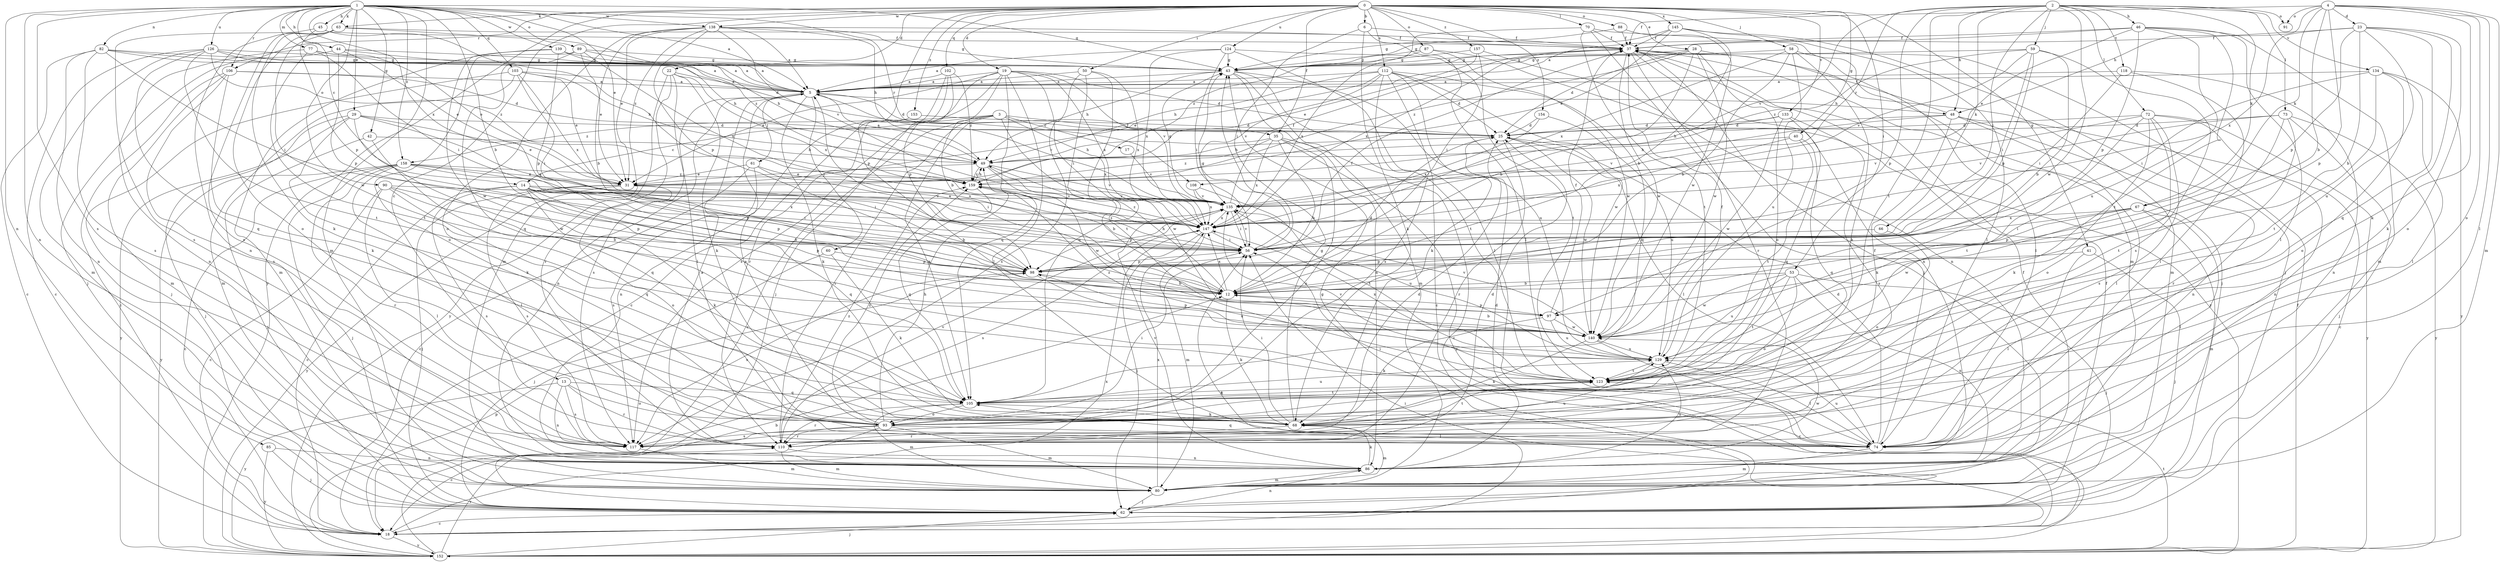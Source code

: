 strict digraph  {
0;
1;
2;
3;
4;
5;
6;
12;
13;
14;
17;
18;
19;
22;
23;
25;
28;
29;
31;
35;
37;
40;
41;
42;
43;
44;
45;
46;
48;
49;
50;
53;
56;
58;
59;
60;
61;
62;
63;
66;
67;
68;
70;
72;
73;
74;
77;
80;
82;
85;
86;
87;
88;
89;
90;
91;
93;
97;
98;
102;
103;
105;
106;
108;
110;
112;
117;
118;
123;
124;
126;
129;
133;
134;
135;
138;
139;
140;
145;
147;
152;
153;
154;
157;
158;
159;
0 -> 6  [label=b];
0 -> 13  [label=c];
0 -> 19  [label=d];
0 -> 22  [label=d];
0 -> 28  [label=e];
0 -> 35  [label=f];
0 -> 40  [label=g];
0 -> 41  [label=g];
0 -> 50  [label=i];
0 -> 53  [label=i];
0 -> 58  [label=j];
0 -> 63  [label=k];
0 -> 70  [label=l];
0 -> 87  [label=o];
0 -> 88  [label=o];
0 -> 97  [label=p];
0 -> 102  [label=q];
0 -> 106  [label=r];
0 -> 112  [label=s];
0 -> 124  [label=u];
0 -> 133  [label=v];
0 -> 138  [label=w];
0 -> 145  [label=x];
0 -> 152  [label=y];
0 -> 153  [label=z];
0 -> 154  [label=z];
0 -> 157  [label=z];
1 -> 5  [label=a];
1 -> 12  [label=b];
1 -> 14  [label=c];
1 -> 29  [label=e];
1 -> 31  [label=e];
1 -> 42  [label=g];
1 -> 43  [label=g];
1 -> 44  [label=h];
1 -> 45  [label=h];
1 -> 63  [label=k];
1 -> 77  [label=m];
1 -> 80  [label=m];
1 -> 82  [label=n];
1 -> 85  [label=n];
1 -> 86  [label=n];
1 -> 89  [label=o];
1 -> 90  [label=o];
1 -> 103  [label=q];
1 -> 106  [label=r];
1 -> 108  [label=r];
1 -> 117  [label=s];
1 -> 126  [label=u];
1 -> 138  [label=w];
1 -> 139  [label=w];
1 -> 147  [label=x];
1 -> 158  [label=z];
2 -> 46  [label=h];
2 -> 48  [label=h];
2 -> 56  [label=i];
2 -> 59  [label=j];
2 -> 66  [label=k];
2 -> 67  [label=k];
2 -> 72  [label=l];
2 -> 73  [label=l];
2 -> 91  [label=o];
2 -> 97  [label=p];
2 -> 108  [label=r];
2 -> 118  [label=t];
2 -> 123  [label=t];
2 -> 134  [label=v];
2 -> 135  [label=v];
2 -> 140  [label=w];
3 -> 14  [label=c];
3 -> 17  [label=c];
3 -> 18  [label=c];
3 -> 35  [label=f];
3 -> 105  [label=q];
3 -> 110  [label=r];
3 -> 140  [label=w];
3 -> 147  [label=x];
3 -> 158  [label=z];
4 -> 12  [label=b];
4 -> 23  [label=d];
4 -> 37  [label=f];
4 -> 48  [label=h];
4 -> 67  [label=k];
4 -> 68  [label=k];
4 -> 74  [label=l];
4 -> 80  [label=m];
4 -> 91  [label=o];
4 -> 93  [label=o];
4 -> 97  [label=p];
5 -> 25  [label=d];
5 -> 48  [label=h];
5 -> 60  [label=j];
5 -> 61  [label=j];
5 -> 68  [label=k];
5 -> 86  [label=n];
5 -> 117  [label=s];
5 -> 135  [label=v];
6 -> 37  [label=f];
6 -> 56  [label=i];
6 -> 68  [label=k];
6 -> 74  [label=l];
12 -> 5  [label=a];
12 -> 25  [label=d];
12 -> 49  [label=h];
12 -> 68  [label=k];
12 -> 97  [label=p];
12 -> 147  [label=x];
13 -> 86  [label=n];
13 -> 93  [label=o];
13 -> 105  [label=q];
13 -> 110  [label=r];
13 -> 117  [label=s];
13 -> 152  [label=y];
14 -> 12  [label=b];
14 -> 18  [label=c];
14 -> 56  [label=i];
14 -> 68  [label=k];
14 -> 97  [label=p];
14 -> 98  [label=p];
14 -> 105  [label=q];
14 -> 117  [label=s];
14 -> 135  [label=v];
14 -> 147  [label=x];
17 -> 135  [label=v];
18 -> 56  [label=i];
18 -> 147  [label=x];
18 -> 152  [label=y];
19 -> 5  [label=a];
19 -> 12  [label=b];
19 -> 25  [label=d];
19 -> 31  [label=e];
19 -> 56  [label=i];
19 -> 62  [label=j];
19 -> 74  [label=l];
19 -> 105  [label=q];
19 -> 117  [label=s];
19 -> 135  [label=v];
19 -> 147  [label=x];
22 -> 5  [label=a];
22 -> 68  [label=k];
22 -> 74  [label=l];
22 -> 110  [label=r];
22 -> 147  [label=x];
22 -> 152  [label=y];
23 -> 12  [label=b];
23 -> 37  [label=f];
23 -> 68  [label=k];
23 -> 93  [label=o];
23 -> 98  [label=p];
23 -> 105  [label=q];
23 -> 129  [label=u];
23 -> 147  [label=x];
25 -> 49  [label=h];
25 -> 74  [label=l];
25 -> 110  [label=r];
25 -> 140  [label=w];
28 -> 12  [label=b];
28 -> 25  [label=d];
28 -> 43  [label=g];
28 -> 80  [label=m];
28 -> 93  [label=o];
28 -> 140  [label=w];
28 -> 159  [label=z];
29 -> 25  [label=d];
29 -> 31  [label=e];
29 -> 62  [label=j];
29 -> 68  [label=k];
29 -> 140  [label=w];
29 -> 147  [label=x];
29 -> 152  [label=y];
31 -> 12  [label=b];
31 -> 62  [label=j];
31 -> 93  [label=o];
31 -> 117  [label=s];
31 -> 152  [label=y];
35 -> 12  [label=b];
35 -> 18  [label=c];
35 -> 49  [label=h];
35 -> 93  [label=o];
35 -> 147  [label=x];
35 -> 152  [label=y];
35 -> 159  [label=z];
37 -> 43  [label=g];
37 -> 62  [label=j];
37 -> 86  [label=n];
37 -> 110  [label=r];
37 -> 140  [label=w];
37 -> 147  [label=x];
40 -> 49  [label=h];
40 -> 105  [label=q];
40 -> 123  [label=t];
40 -> 147  [label=x];
41 -> 62  [label=j];
41 -> 74  [label=l];
41 -> 98  [label=p];
42 -> 49  [label=h];
42 -> 62  [label=j];
42 -> 105  [label=q];
43 -> 5  [label=a];
43 -> 49  [label=h];
43 -> 80  [label=m];
43 -> 86  [label=n];
43 -> 123  [label=t];
43 -> 129  [label=u];
44 -> 5  [label=a];
44 -> 31  [label=e];
44 -> 43  [label=g];
44 -> 62  [label=j];
44 -> 98  [label=p];
45 -> 37  [label=f];
45 -> 98  [label=p];
45 -> 117  [label=s];
45 -> 159  [label=z];
46 -> 5  [label=a];
46 -> 31  [label=e];
46 -> 37  [label=f];
46 -> 74  [label=l];
46 -> 80  [label=m];
46 -> 98  [label=p];
46 -> 123  [label=t];
46 -> 129  [label=u];
48 -> 18  [label=c];
48 -> 25  [label=d];
48 -> 37  [label=f];
48 -> 68  [label=k];
48 -> 74  [label=l];
48 -> 86  [label=n];
48 -> 135  [label=v];
49 -> 5  [label=a];
49 -> 12  [label=b];
49 -> 31  [label=e];
49 -> 135  [label=v];
49 -> 140  [label=w];
49 -> 159  [label=z];
50 -> 5  [label=a];
50 -> 105  [label=q];
50 -> 117  [label=s];
50 -> 123  [label=t];
50 -> 147  [label=x];
53 -> 12  [label=b];
53 -> 62  [label=j];
53 -> 86  [label=n];
53 -> 93  [label=o];
53 -> 123  [label=t];
53 -> 129  [label=u];
53 -> 140  [label=w];
56 -> 43  [label=g];
56 -> 98  [label=p];
56 -> 135  [label=v];
56 -> 159  [label=z];
58 -> 12  [label=b];
58 -> 43  [label=g];
58 -> 68  [label=k];
58 -> 74  [label=l];
58 -> 129  [label=u];
58 -> 147  [label=x];
59 -> 12  [label=b];
59 -> 43  [label=g];
59 -> 56  [label=i];
59 -> 98  [label=p];
59 -> 117  [label=s];
59 -> 135  [label=v];
59 -> 159  [label=z];
60 -> 62  [label=j];
60 -> 68  [label=k];
60 -> 98  [label=p];
61 -> 18  [label=c];
61 -> 31  [label=e];
61 -> 56  [label=i];
61 -> 117  [label=s];
61 -> 147  [label=x];
62 -> 18  [label=c];
62 -> 37  [label=f];
62 -> 43  [label=g];
62 -> 86  [label=n];
63 -> 37  [label=f];
63 -> 68  [label=k];
63 -> 86  [label=n];
63 -> 93  [label=o];
63 -> 117  [label=s];
63 -> 140  [label=w];
63 -> 159  [label=z];
66 -> 56  [label=i];
66 -> 93  [label=o];
67 -> 56  [label=i];
67 -> 74  [label=l];
67 -> 80  [label=m];
67 -> 98  [label=p];
67 -> 140  [label=w];
67 -> 147  [label=x];
68 -> 43  [label=g];
68 -> 56  [label=i];
68 -> 80  [label=m];
68 -> 110  [label=r];
68 -> 123  [label=t];
70 -> 37  [label=f];
70 -> 62  [label=j];
70 -> 80  [label=m];
70 -> 123  [label=t];
70 -> 159  [label=z];
72 -> 25  [label=d];
72 -> 68  [label=k];
72 -> 86  [label=n];
72 -> 93  [label=o];
72 -> 117  [label=s];
72 -> 123  [label=t];
72 -> 135  [label=v];
72 -> 152  [label=y];
73 -> 25  [label=d];
73 -> 62  [label=j];
73 -> 110  [label=r];
73 -> 123  [label=t];
73 -> 135  [label=v];
73 -> 152  [label=y];
74 -> 25  [label=d];
74 -> 37  [label=f];
74 -> 56  [label=i];
74 -> 80  [label=m];
74 -> 105  [label=q];
74 -> 129  [label=u];
77 -> 31  [label=e];
77 -> 43  [label=g];
77 -> 56  [label=i];
77 -> 86  [label=n];
77 -> 123  [label=t];
80 -> 37  [label=f];
80 -> 62  [label=j];
80 -> 147  [label=x];
82 -> 5  [label=a];
82 -> 18  [label=c];
82 -> 25  [label=d];
82 -> 43  [label=g];
82 -> 56  [label=i];
82 -> 86  [label=n];
82 -> 117  [label=s];
85 -> 62  [label=j];
85 -> 86  [label=n];
85 -> 152  [label=y];
86 -> 25  [label=d];
86 -> 68  [label=k];
86 -> 80  [label=m];
86 -> 129  [label=u];
86 -> 135  [label=v];
86 -> 140  [label=w];
87 -> 43  [label=g];
87 -> 140  [label=w];
87 -> 147  [label=x];
87 -> 152  [label=y];
88 -> 37  [label=f];
88 -> 43  [label=g];
88 -> 140  [label=w];
89 -> 31  [label=e];
89 -> 43  [label=g];
89 -> 49  [label=h];
89 -> 93  [label=o];
89 -> 105  [label=q];
89 -> 147  [label=x];
90 -> 12  [label=b];
90 -> 18  [label=c];
90 -> 74  [label=l];
90 -> 98  [label=p];
90 -> 105  [label=q];
90 -> 135  [label=v];
93 -> 5  [label=a];
93 -> 18  [label=c];
93 -> 49  [label=h];
93 -> 56  [label=i];
93 -> 74  [label=l];
93 -> 80  [label=m];
93 -> 110  [label=r];
93 -> 117  [label=s];
93 -> 159  [label=z];
97 -> 37  [label=f];
97 -> 68  [label=k];
97 -> 129  [label=u];
97 -> 140  [label=w];
98 -> 12  [label=b];
98 -> 37  [label=f];
98 -> 117  [label=s];
98 -> 129  [label=u];
102 -> 5  [label=a];
102 -> 18  [label=c];
102 -> 98  [label=p];
102 -> 110  [label=r];
102 -> 159  [label=z];
103 -> 5  [label=a];
103 -> 31  [label=e];
103 -> 49  [label=h];
103 -> 56  [label=i];
103 -> 62  [label=j];
103 -> 80  [label=m];
103 -> 147  [label=x];
105 -> 68  [label=k];
105 -> 80  [label=m];
105 -> 93  [label=o];
105 -> 110  [label=r];
105 -> 123  [label=t];
105 -> 129  [label=u];
106 -> 5  [label=a];
106 -> 18  [label=c];
106 -> 25  [label=d];
106 -> 68  [label=k];
106 -> 80  [label=m];
106 -> 117  [label=s];
108 -> 123  [label=t];
108 -> 135  [label=v];
108 -> 147  [label=x];
110 -> 5  [label=a];
110 -> 25  [label=d];
110 -> 80  [label=m];
110 -> 86  [label=n];
110 -> 135  [label=v];
110 -> 159  [label=z];
112 -> 5  [label=a];
112 -> 18  [label=c];
112 -> 25  [label=d];
112 -> 31  [label=e];
112 -> 49  [label=h];
112 -> 68  [label=k];
112 -> 105  [label=q];
112 -> 117  [label=s];
112 -> 135  [label=v];
112 -> 140  [label=w];
117 -> 25  [label=d];
117 -> 80  [label=m];
117 -> 129  [label=u];
118 -> 5  [label=a];
118 -> 56  [label=i];
118 -> 74  [label=l];
118 -> 86  [label=n];
123 -> 105  [label=q];
123 -> 135  [label=v];
124 -> 5  [label=a];
124 -> 43  [label=g];
124 -> 56  [label=i];
124 -> 74  [label=l];
124 -> 123  [label=t];
124 -> 147  [label=x];
126 -> 5  [label=a];
126 -> 18  [label=c];
126 -> 43  [label=g];
126 -> 49  [label=h];
126 -> 80  [label=m];
126 -> 105  [label=q];
126 -> 123  [label=t];
126 -> 159  [label=z];
129 -> 37  [label=f];
129 -> 74  [label=l];
129 -> 123  [label=t];
129 -> 147  [label=x];
129 -> 159  [label=z];
133 -> 25  [label=d];
133 -> 49  [label=h];
133 -> 105  [label=q];
133 -> 117  [label=s];
133 -> 140  [label=w];
134 -> 5  [label=a];
134 -> 56  [label=i];
134 -> 74  [label=l];
134 -> 93  [label=o];
134 -> 123  [label=t];
134 -> 152  [label=y];
135 -> 37  [label=f];
135 -> 43  [label=g];
135 -> 56  [label=i];
135 -> 98  [label=p];
135 -> 129  [label=u];
135 -> 147  [label=x];
138 -> 5  [label=a];
138 -> 12  [label=b];
138 -> 31  [label=e];
138 -> 37  [label=f];
138 -> 43  [label=g];
138 -> 49  [label=h];
138 -> 80  [label=m];
138 -> 93  [label=o];
138 -> 98  [label=p];
138 -> 135  [label=v];
139 -> 5  [label=a];
139 -> 43  [label=g];
139 -> 80  [label=m];
139 -> 98  [label=p];
139 -> 140  [label=w];
140 -> 12  [label=b];
140 -> 18  [label=c];
140 -> 68  [label=k];
140 -> 98  [label=p];
140 -> 129  [label=u];
140 -> 135  [label=v];
145 -> 12  [label=b];
145 -> 31  [label=e];
145 -> 37  [label=f];
145 -> 43  [label=g];
145 -> 62  [label=j];
145 -> 74  [label=l];
147 -> 56  [label=i];
147 -> 62  [label=j];
147 -> 80  [label=m];
147 -> 117  [label=s];
147 -> 159  [label=z];
152 -> 12  [label=b];
152 -> 37  [label=f];
152 -> 56  [label=i];
152 -> 62  [label=j];
152 -> 98  [label=p];
152 -> 110  [label=r];
152 -> 123  [label=t];
153 -> 25  [label=d];
153 -> 86  [label=n];
154 -> 25  [label=d];
154 -> 129  [label=u];
154 -> 147  [label=x];
157 -> 31  [label=e];
157 -> 43  [label=g];
157 -> 56  [label=i];
157 -> 86  [label=n];
158 -> 18  [label=c];
158 -> 31  [label=e];
158 -> 56  [label=i];
158 -> 62  [label=j];
158 -> 74  [label=l];
158 -> 98  [label=p];
158 -> 110  [label=r];
158 -> 152  [label=y];
158 -> 159  [label=z];
159 -> 49  [label=h];
159 -> 105  [label=q];
159 -> 135  [label=v];
}
